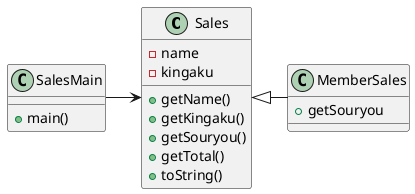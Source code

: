 @startuml

class Sales{
	-name
	-kingaku
	+getName()
	+getKingaku()
	+getSouryou()
	+getTotal()
	+toString()
}

class SalesMain{
	+main()
}

class MemberSales{
	+getSouryou
}

SalesMain -> Sales
Sales <|- MemberSales

@enduml